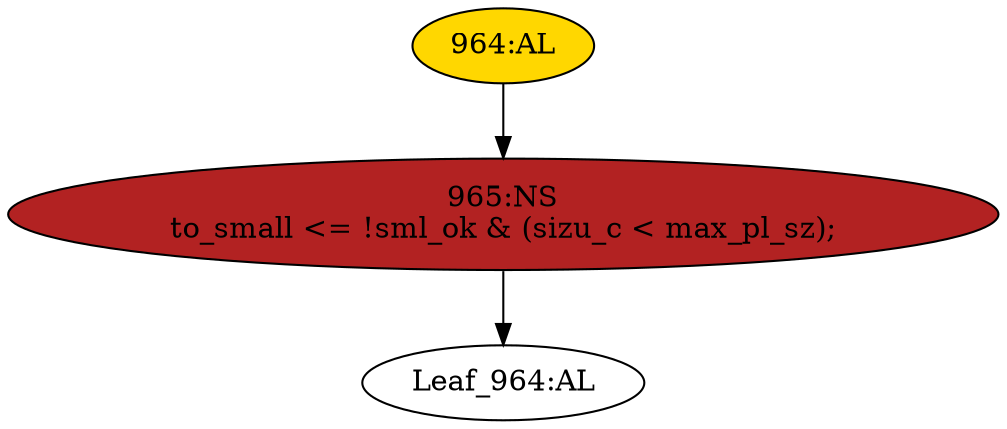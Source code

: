 strict digraph "" {
	node [label="\N"];
	"Leaf_964:AL"	 [def_var="['to_small']",
		label="Leaf_964:AL"];
	"964:AL"	 [ast="<pyverilog.vparser.ast.Always object at 0x7fae5e115650>",
		clk_sens=True,
		fillcolor=gold,
		label="964:AL",
		sens="['clk']",
		statements="[]",
		style=filled,
		typ=Always,
		use_var="['max_pl_sz', 'sml_ok', 'sizu_c']"];
	"965:NS"	 [ast="<pyverilog.vparser.ast.NonblockingSubstitution object at 0x7fae5e115750>",
		fillcolor=firebrick,
		label="965:NS
to_small <= !sml_ok & (sizu_c < max_pl_sz);",
		statements="[<pyverilog.vparser.ast.NonblockingSubstitution object at 0x7fae5e115750>]",
		style=filled,
		typ=NonblockingSubstitution];
	"964:AL" -> "965:NS"	 [cond="[]",
		lineno=None];
	"965:NS" -> "Leaf_964:AL"	 [cond="[]",
		lineno=None];
}
